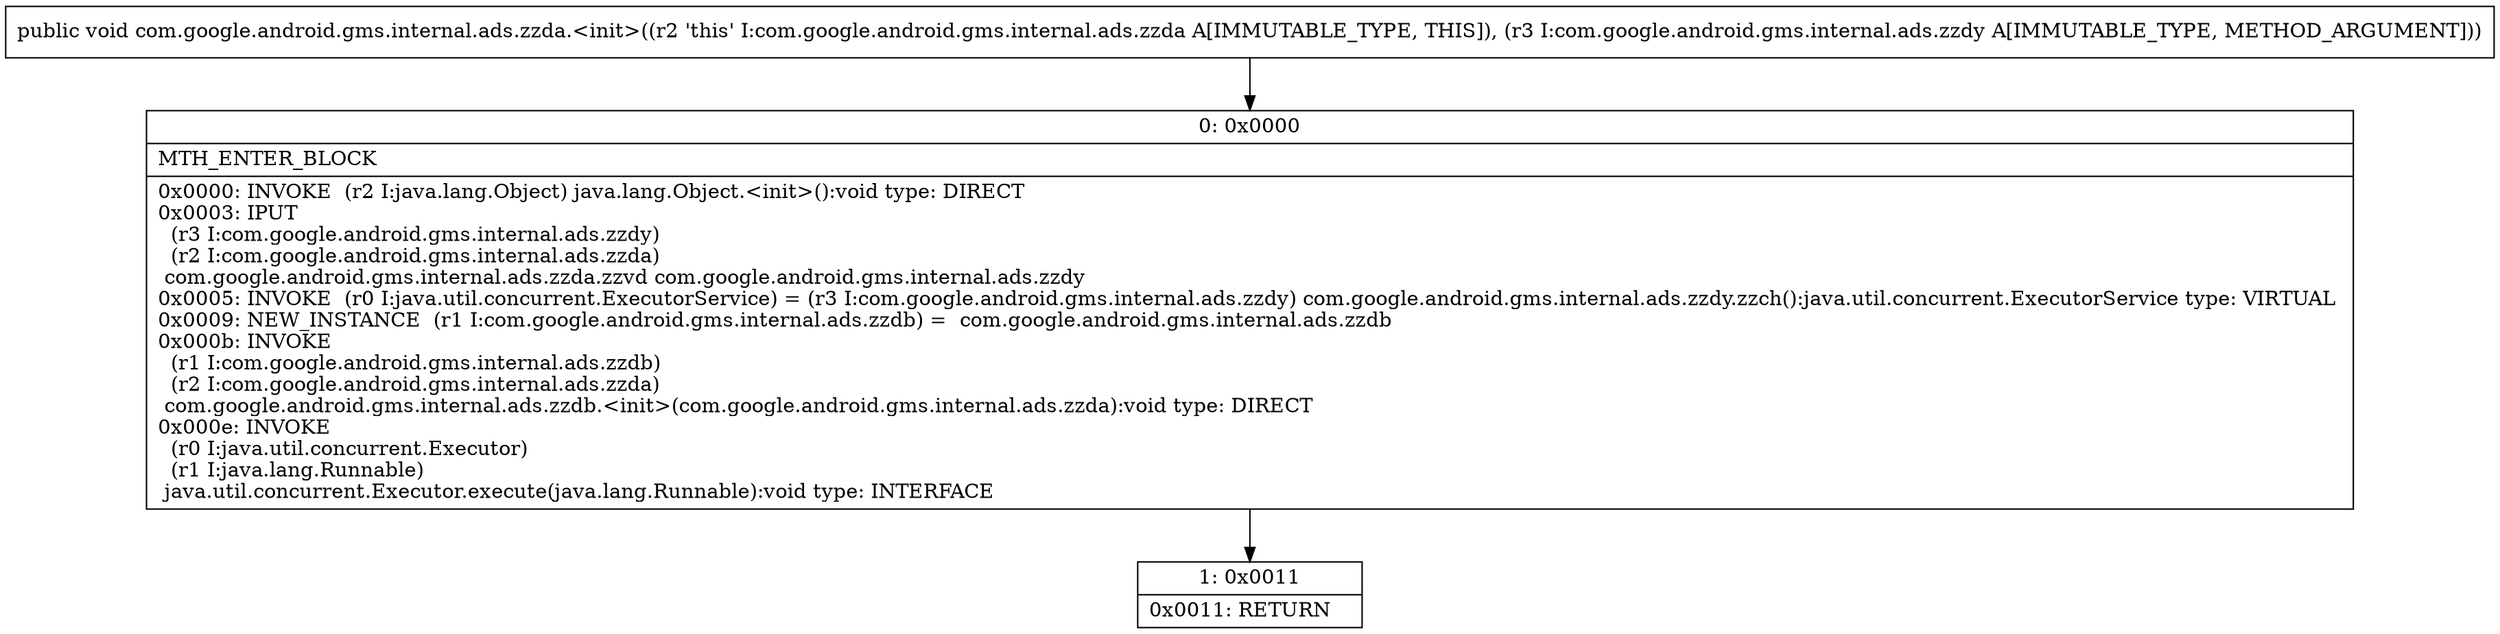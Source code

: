 digraph "CFG forcom.google.android.gms.internal.ads.zzda.\<init\>(Lcom\/google\/android\/gms\/internal\/ads\/zzdy;)V" {
Node_0 [shape=record,label="{0\:\ 0x0000|MTH_ENTER_BLOCK\l|0x0000: INVOKE  (r2 I:java.lang.Object) java.lang.Object.\<init\>():void type: DIRECT \l0x0003: IPUT  \l  (r3 I:com.google.android.gms.internal.ads.zzdy)\l  (r2 I:com.google.android.gms.internal.ads.zzda)\l com.google.android.gms.internal.ads.zzda.zzvd com.google.android.gms.internal.ads.zzdy \l0x0005: INVOKE  (r0 I:java.util.concurrent.ExecutorService) = (r3 I:com.google.android.gms.internal.ads.zzdy) com.google.android.gms.internal.ads.zzdy.zzch():java.util.concurrent.ExecutorService type: VIRTUAL \l0x0009: NEW_INSTANCE  (r1 I:com.google.android.gms.internal.ads.zzdb) =  com.google.android.gms.internal.ads.zzdb \l0x000b: INVOKE  \l  (r1 I:com.google.android.gms.internal.ads.zzdb)\l  (r2 I:com.google.android.gms.internal.ads.zzda)\l com.google.android.gms.internal.ads.zzdb.\<init\>(com.google.android.gms.internal.ads.zzda):void type: DIRECT \l0x000e: INVOKE  \l  (r0 I:java.util.concurrent.Executor)\l  (r1 I:java.lang.Runnable)\l java.util.concurrent.Executor.execute(java.lang.Runnable):void type: INTERFACE \l}"];
Node_1 [shape=record,label="{1\:\ 0x0011|0x0011: RETURN   \l}"];
MethodNode[shape=record,label="{public void com.google.android.gms.internal.ads.zzda.\<init\>((r2 'this' I:com.google.android.gms.internal.ads.zzda A[IMMUTABLE_TYPE, THIS]), (r3 I:com.google.android.gms.internal.ads.zzdy A[IMMUTABLE_TYPE, METHOD_ARGUMENT])) }"];
MethodNode -> Node_0;
Node_0 -> Node_1;
}

